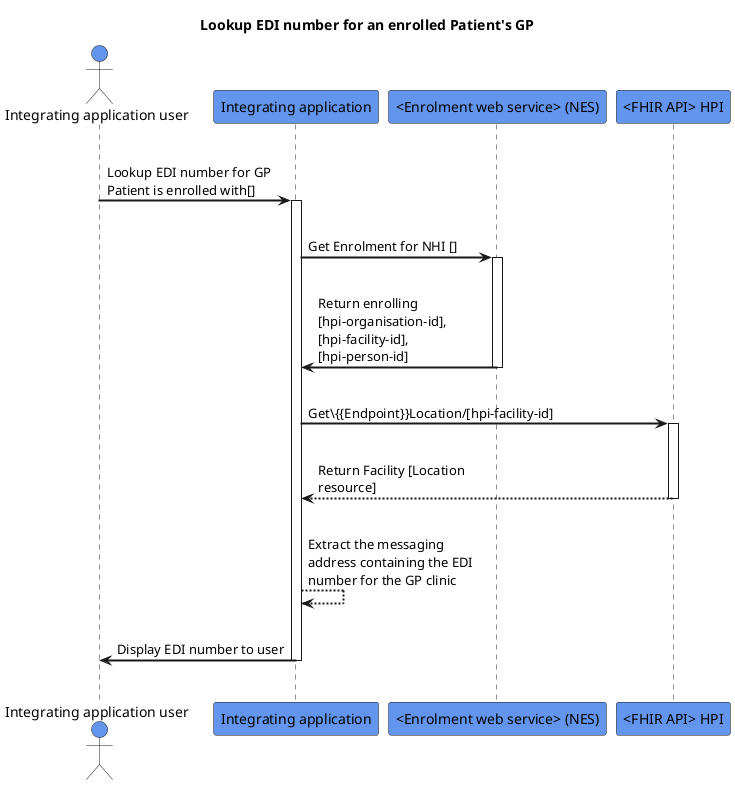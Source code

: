 @startuml
skinparam sequenceArrowThickness 2
skinparam roundcorner 5
skinparam maxmessagesize 180
skinparam sequenceParticipant bold
title Lookup EDI number for an enrolled Patient's GP
actor "Integrating application user" as User #CornflowerBlue
participant "Integrating application" as A #CornflowerBlue
participant "<Enrolment web service> (NES)" as B #CornflowerBlue
participant "<FHIR API> HPI" as C #CornflowerBlue
|||
User -> A: Lookup EDI number for GP Patient is enrolled with[]
activate A
|||
A -> B: Get Enrolment for NHI []
activate B
|||
B -> A: Return enrolling [hpi-organisation-id], [hpi-facility-id], [hpi-person-id]
deactivate B
|||
A -> C: Get\{{Endpoint}}Location/[hpi-facility-id]
activate C
|||

C -[dashed]-> A:Return Facility [Location resource]
deactivate C
|||
A -[dashed]-> A: Extract the messaging address containing the EDI number for the GP clinic
|||
A -> User: Display EDI number to user
deactivate A
|||
@enduml
